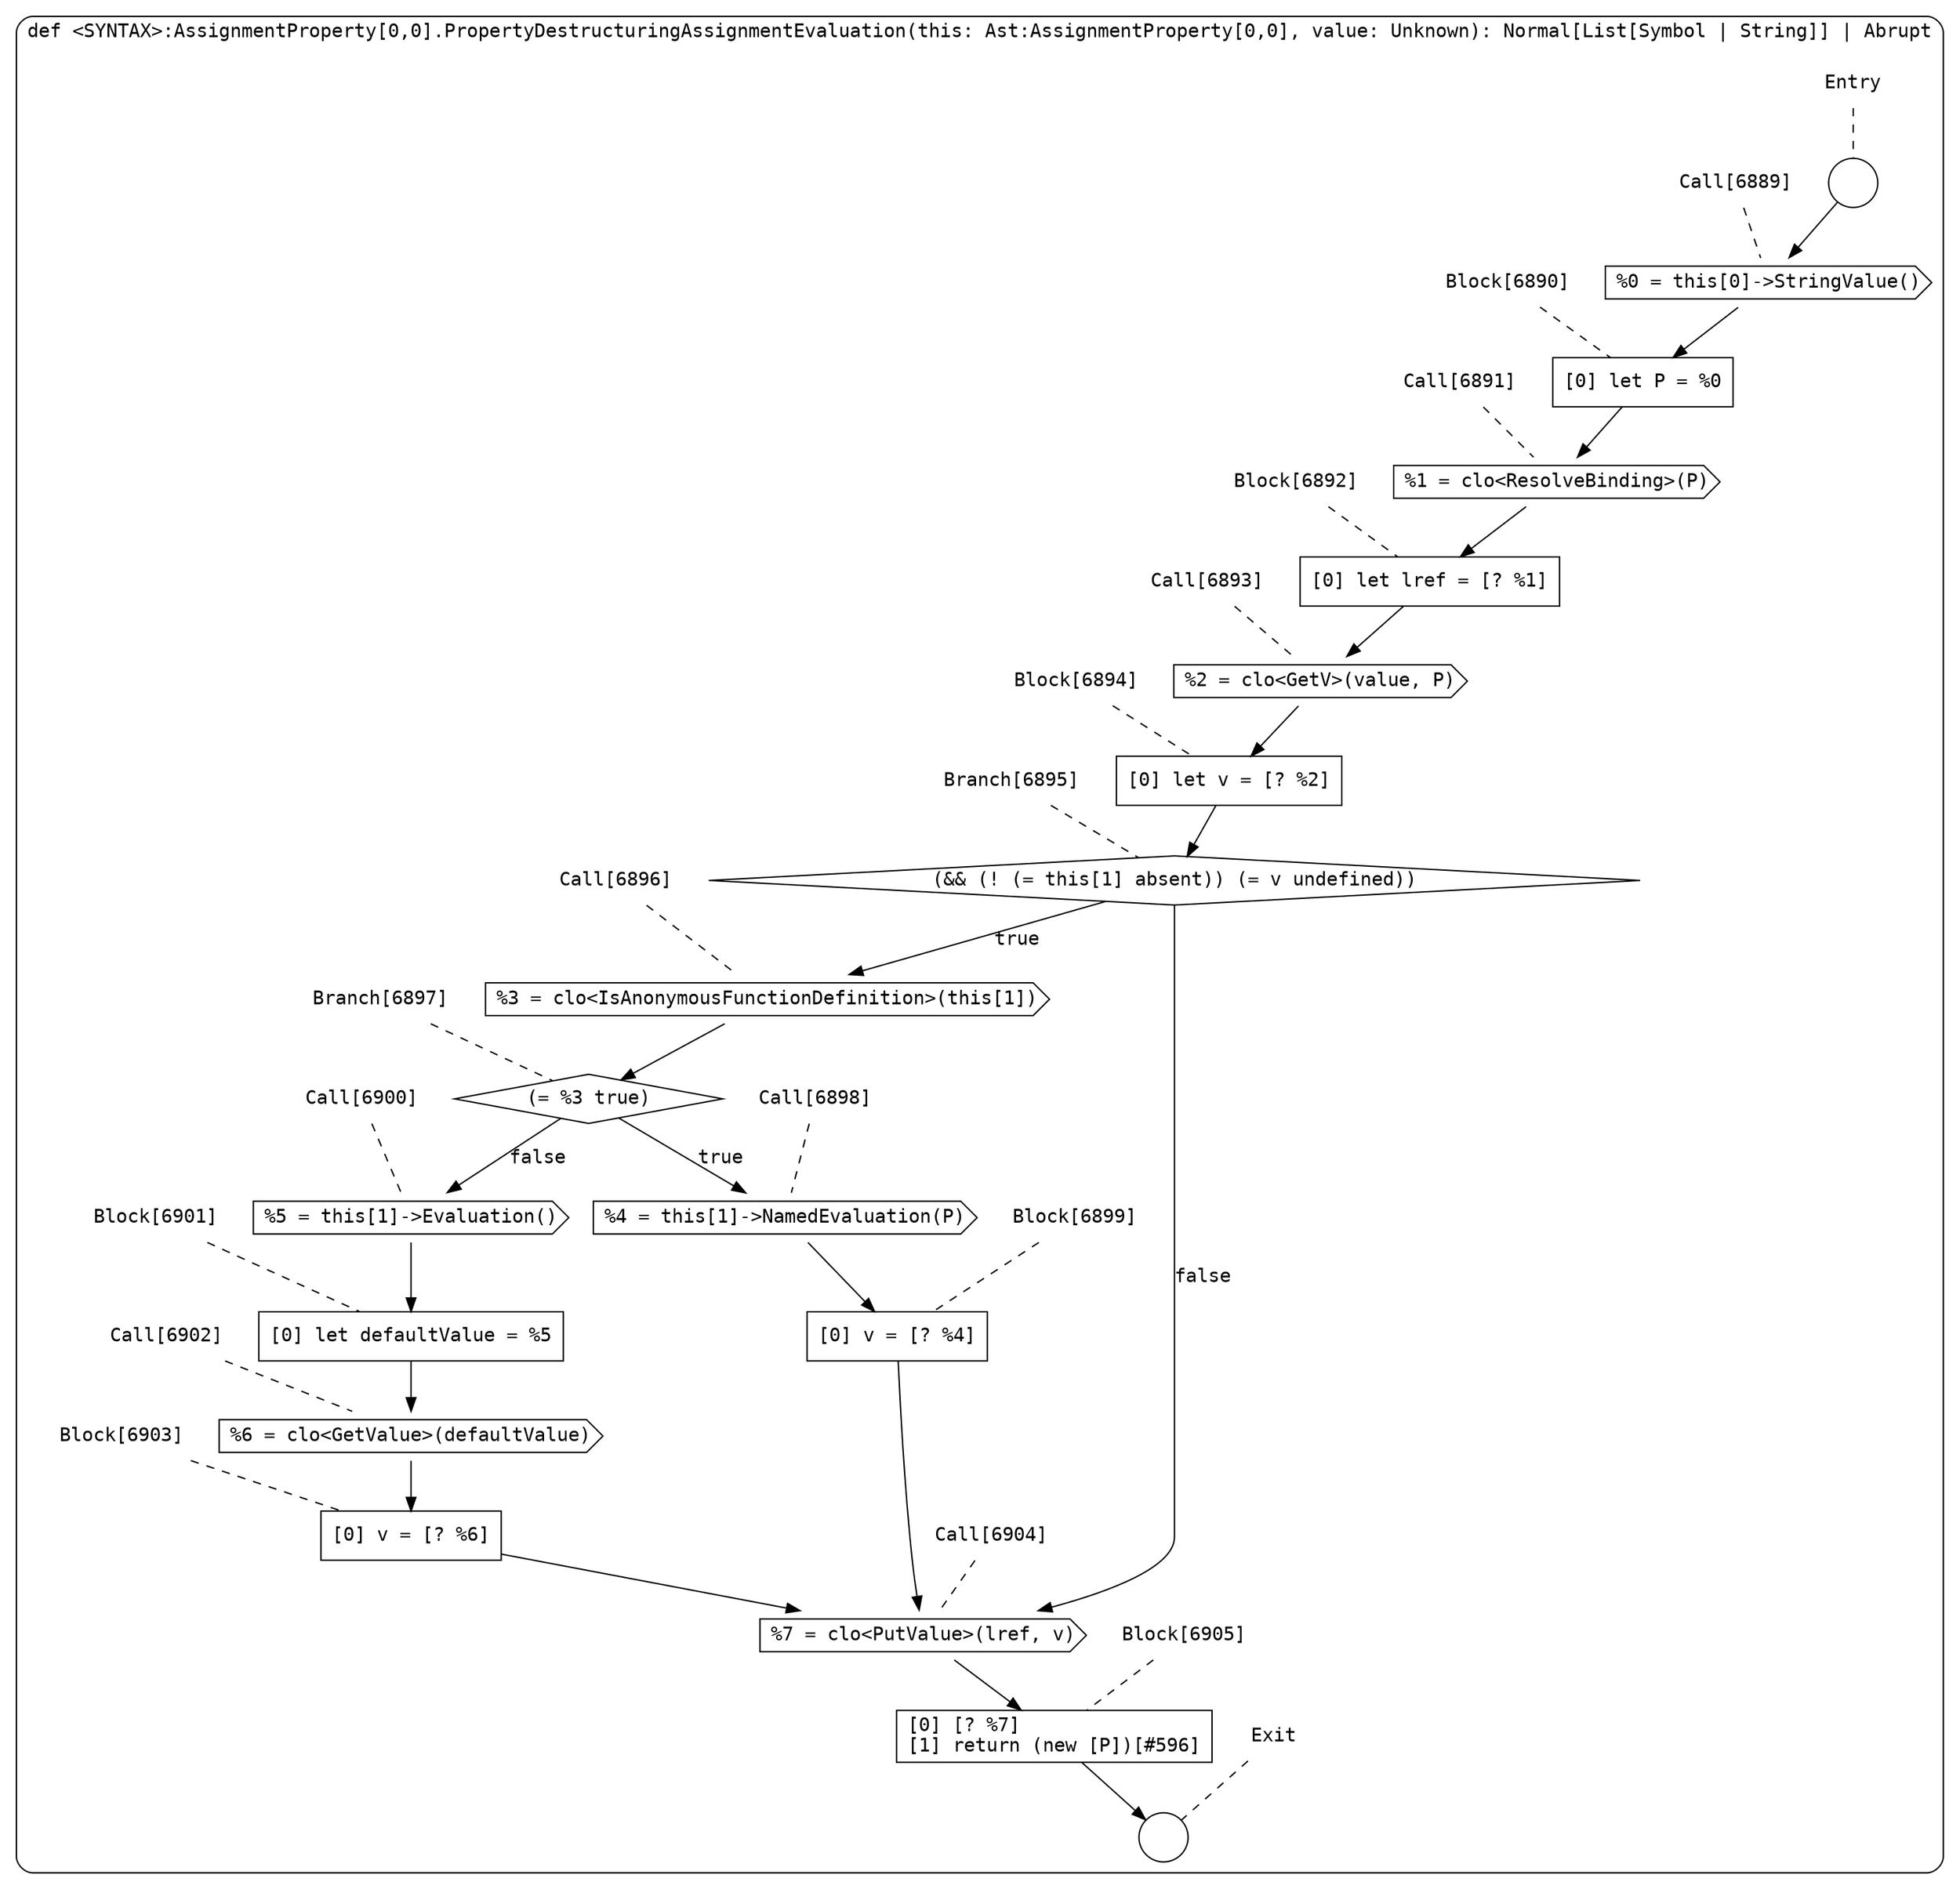 digraph {
  graph [fontname = "Consolas"]
  node [fontname = "Consolas"]
  edge [fontname = "Consolas"]
  subgraph cluster1360 {
    label = "def <SYNTAX>:AssignmentProperty[0,0].PropertyDestructuringAssignmentEvaluation(this: Ast:AssignmentProperty[0,0], value: Unknown): Normal[List[Symbol | String]] | Abrupt"
    style = rounded
    cluster1360_entry_name [shape=none, label=<<font color="black">Entry</font>>]
    cluster1360_entry_name -> cluster1360_entry [arrowhead=none, color="black", style=dashed]
    cluster1360_entry [shape=circle label=" " color="black" fillcolor="white" style=filled]
    cluster1360_entry -> node6889 [color="black"]
    cluster1360_exit_name [shape=none, label=<<font color="black">Exit</font>>]
    cluster1360_exit_name -> cluster1360_exit [arrowhead=none, color="black", style=dashed]
    cluster1360_exit [shape=circle label=" " color="black" fillcolor="white" style=filled]
    node6889_name [shape=none, label=<<font color="black">Call[6889]</font>>]
    node6889_name -> node6889 [arrowhead=none, color="black", style=dashed]
    node6889 [shape=cds, label=<<font color="black">%0 = this[0]-&gt;StringValue()</font>> color="black" fillcolor="white", style=filled]
    node6889 -> node6890 [color="black"]
    node6890_name [shape=none, label=<<font color="black">Block[6890]</font>>]
    node6890_name -> node6890 [arrowhead=none, color="black", style=dashed]
    node6890 [shape=box, label=<<font color="black">[0] let P = %0<BR ALIGN="LEFT"/></font>> color="black" fillcolor="white", style=filled]
    node6890 -> node6891 [color="black"]
    node6891_name [shape=none, label=<<font color="black">Call[6891]</font>>]
    node6891_name -> node6891 [arrowhead=none, color="black", style=dashed]
    node6891 [shape=cds, label=<<font color="black">%1 = clo&lt;ResolveBinding&gt;(P)</font>> color="black" fillcolor="white", style=filled]
    node6891 -> node6892 [color="black"]
    node6892_name [shape=none, label=<<font color="black">Block[6892]</font>>]
    node6892_name -> node6892 [arrowhead=none, color="black", style=dashed]
    node6892 [shape=box, label=<<font color="black">[0] let lref = [? %1]<BR ALIGN="LEFT"/></font>> color="black" fillcolor="white", style=filled]
    node6892 -> node6893 [color="black"]
    node6893_name [shape=none, label=<<font color="black">Call[6893]</font>>]
    node6893_name -> node6893 [arrowhead=none, color="black", style=dashed]
    node6893 [shape=cds, label=<<font color="black">%2 = clo&lt;GetV&gt;(value, P)</font>> color="black" fillcolor="white", style=filled]
    node6893 -> node6894 [color="black"]
    node6894_name [shape=none, label=<<font color="black">Block[6894]</font>>]
    node6894_name -> node6894 [arrowhead=none, color="black", style=dashed]
    node6894 [shape=box, label=<<font color="black">[0] let v = [? %2]<BR ALIGN="LEFT"/></font>> color="black" fillcolor="white", style=filled]
    node6894 -> node6895 [color="black"]
    node6895_name [shape=none, label=<<font color="black">Branch[6895]</font>>]
    node6895_name -> node6895 [arrowhead=none, color="black", style=dashed]
    node6895 [shape=diamond, label=<<font color="black">(&amp;&amp; (! (= this[1] absent)) (= v undefined))</font>> color="black" fillcolor="white", style=filled]
    node6895 -> node6896 [label=<<font color="black">true</font>> color="black"]
    node6895 -> node6904 [label=<<font color="black">false</font>> color="black"]
    node6896_name [shape=none, label=<<font color="black">Call[6896]</font>>]
    node6896_name -> node6896 [arrowhead=none, color="black", style=dashed]
    node6896 [shape=cds, label=<<font color="black">%3 = clo&lt;IsAnonymousFunctionDefinition&gt;(this[1])</font>> color="black" fillcolor="white", style=filled]
    node6896 -> node6897 [color="black"]
    node6904_name [shape=none, label=<<font color="black">Call[6904]</font>>]
    node6904_name -> node6904 [arrowhead=none, color="black", style=dashed]
    node6904 [shape=cds, label=<<font color="black">%7 = clo&lt;PutValue&gt;(lref, v)</font>> color="black" fillcolor="white", style=filled]
    node6904 -> node6905 [color="black"]
    node6897_name [shape=none, label=<<font color="black">Branch[6897]</font>>]
    node6897_name -> node6897 [arrowhead=none, color="black", style=dashed]
    node6897 [shape=diamond, label=<<font color="black">(= %3 true)</font>> color="black" fillcolor="white", style=filled]
    node6897 -> node6898 [label=<<font color="black">true</font>> color="black"]
    node6897 -> node6900 [label=<<font color="black">false</font>> color="black"]
    node6905_name [shape=none, label=<<font color="black">Block[6905]</font>>]
    node6905_name -> node6905 [arrowhead=none, color="black", style=dashed]
    node6905 [shape=box, label=<<font color="black">[0] [? %7]<BR ALIGN="LEFT"/>[1] return (new [P])[#596]<BR ALIGN="LEFT"/></font>> color="black" fillcolor="white", style=filled]
    node6905 -> cluster1360_exit [color="black"]
    node6898_name [shape=none, label=<<font color="black">Call[6898]</font>>]
    node6898_name -> node6898 [arrowhead=none, color="black", style=dashed]
    node6898 [shape=cds, label=<<font color="black">%4 = this[1]-&gt;NamedEvaluation(P)</font>> color="black" fillcolor="white", style=filled]
    node6898 -> node6899 [color="black"]
    node6900_name [shape=none, label=<<font color="black">Call[6900]</font>>]
    node6900_name -> node6900 [arrowhead=none, color="black", style=dashed]
    node6900 [shape=cds, label=<<font color="black">%5 = this[1]-&gt;Evaluation()</font>> color="black" fillcolor="white", style=filled]
    node6900 -> node6901 [color="black"]
    node6899_name [shape=none, label=<<font color="black">Block[6899]</font>>]
    node6899_name -> node6899 [arrowhead=none, color="black", style=dashed]
    node6899 [shape=box, label=<<font color="black">[0] v = [? %4]<BR ALIGN="LEFT"/></font>> color="black" fillcolor="white", style=filled]
    node6899 -> node6904 [color="black"]
    node6901_name [shape=none, label=<<font color="black">Block[6901]</font>>]
    node6901_name -> node6901 [arrowhead=none, color="black", style=dashed]
    node6901 [shape=box, label=<<font color="black">[0] let defaultValue = %5<BR ALIGN="LEFT"/></font>> color="black" fillcolor="white", style=filled]
    node6901 -> node6902 [color="black"]
    node6902_name [shape=none, label=<<font color="black">Call[6902]</font>>]
    node6902_name -> node6902 [arrowhead=none, color="black", style=dashed]
    node6902 [shape=cds, label=<<font color="black">%6 = clo&lt;GetValue&gt;(defaultValue)</font>> color="black" fillcolor="white", style=filled]
    node6902 -> node6903 [color="black"]
    node6903_name [shape=none, label=<<font color="black">Block[6903]</font>>]
    node6903_name -> node6903 [arrowhead=none, color="black", style=dashed]
    node6903 [shape=box, label=<<font color="black">[0] v = [? %6]<BR ALIGN="LEFT"/></font>> color="black" fillcolor="white", style=filled]
    node6903 -> node6904 [color="black"]
  }
}